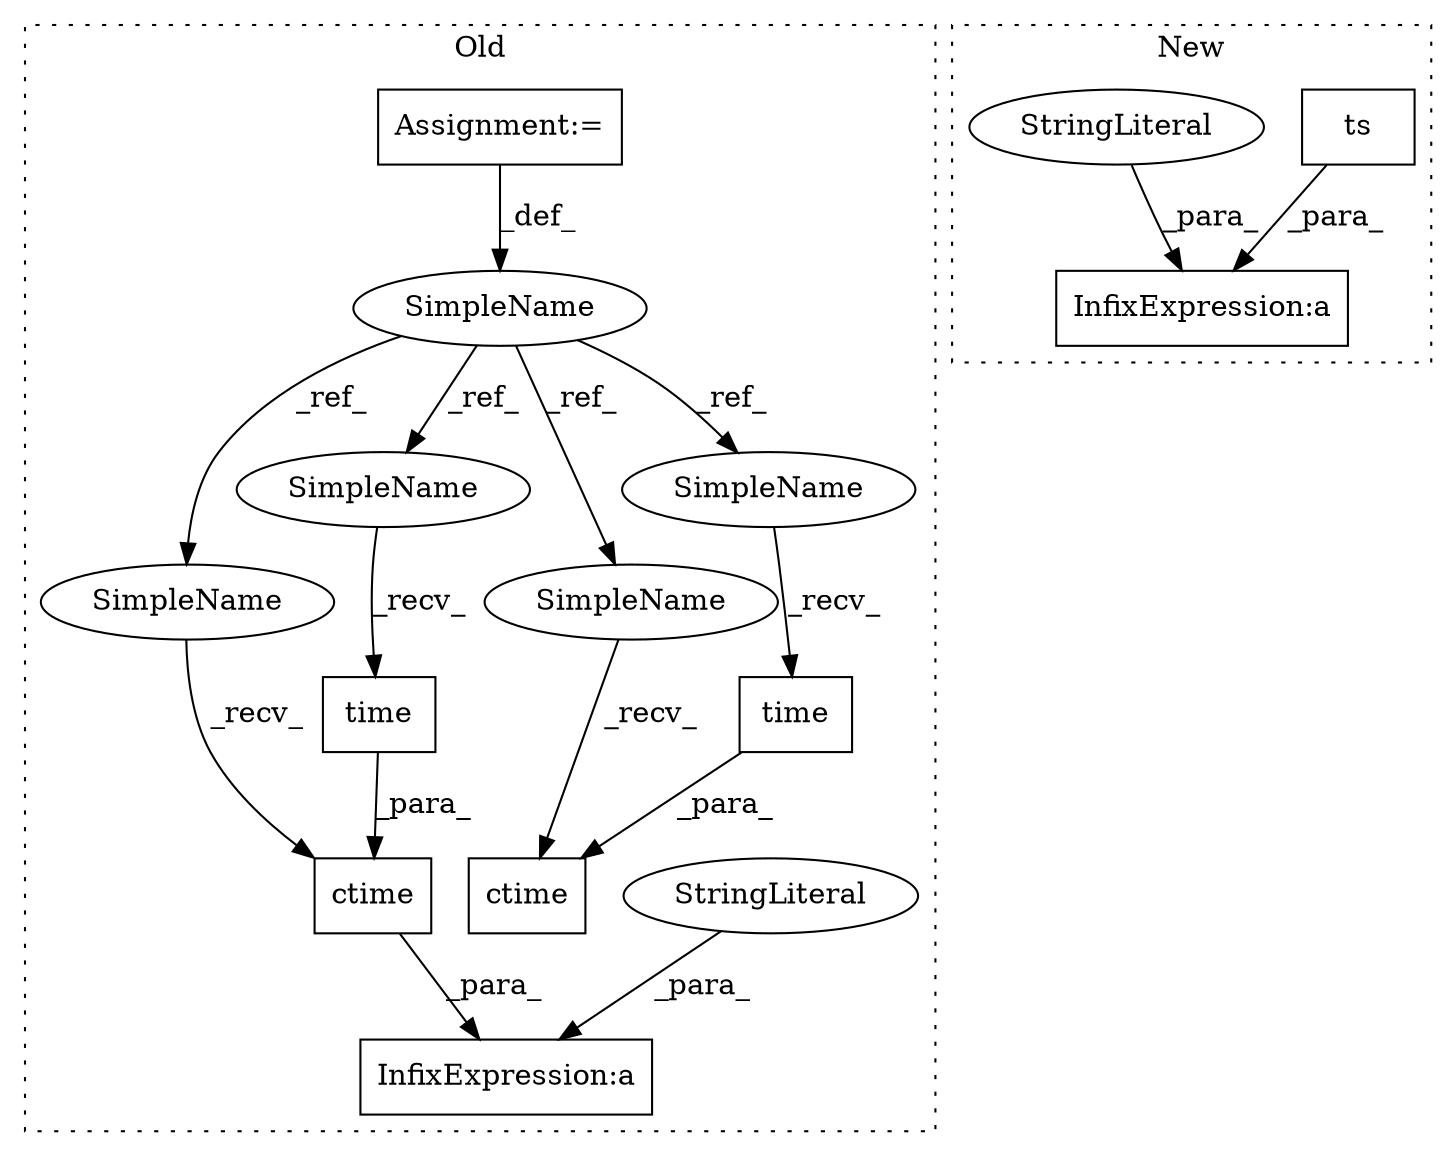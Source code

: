 digraph G {
subgraph cluster0 {
1 [label="ctime" a="32" s="6686,6703" l="6,1" shape="box"];
4 [label="InfixExpression:a" a="27" s="6704" l="3" shape="box"];
5 [label="SimpleName" a="42" s="4065" l="4" shape="ellipse"];
6 [label="ctime" a="32" s="4126,4143" l="6,1" shape="box"];
7 [label="time" a="32" s="4137" l="6" shape="box"];
8 [label="StringLiteral" a="45" s="6707" l="35" shape="ellipse"];
9 [label="time" a="32" s="6697" l="6" shape="box"];
10 [label="Assignment:=" a="7" s="4065" l="4" shape="box"];
12 [label="SimpleName" a="42" s="6692" l="4" shape="ellipse"];
13 [label="SimpleName" a="42" s="4121" l="4" shape="ellipse"];
14 [label="SimpleName" a="42" s="6681" l="4" shape="ellipse"];
15 [label="SimpleName" a="42" s="4132" l="4" shape="ellipse"];
label = "Old";
style="dotted";
}
subgraph cluster1 {
2 [label="ts" a="32" s="6700" l="4" shape="box"];
3 [label="InfixExpression:a" a="27" s="6704" l="3" shape="box"];
11 [label="StringLiteral" a="45" s="6707" l="28" shape="ellipse"];
label = "New";
style="dotted";
}
1 -> 4 [label="_para_"];
2 -> 3 [label="_para_"];
5 -> 12 [label="_ref_"];
5 -> 13 [label="_ref_"];
5 -> 14 [label="_ref_"];
5 -> 15 [label="_ref_"];
7 -> 6 [label="_para_"];
8 -> 4 [label="_para_"];
9 -> 1 [label="_para_"];
10 -> 5 [label="_def_"];
11 -> 3 [label="_para_"];
12 -> 9 [label="_recv_"];
13 -> 6 [label="_recv_"];
14 -> 1 [label="_recv_"];
15 -> 7 [label="_recv_"];
}